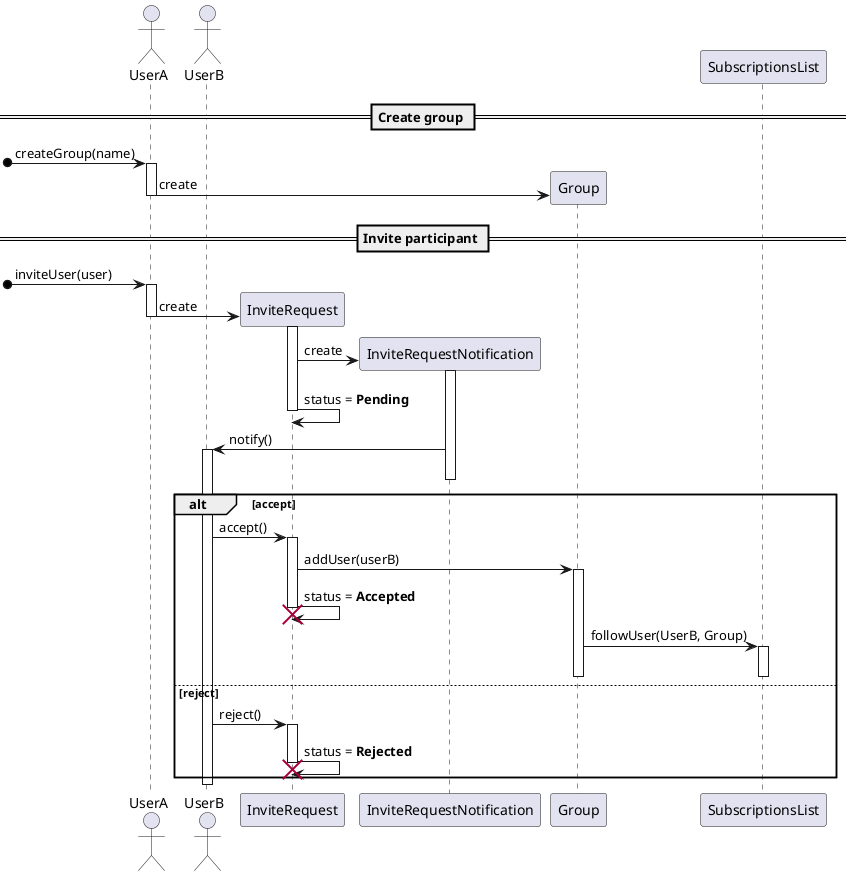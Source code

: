 @startuml
actor UserA
actor UserB
participant InviteRequest
participant InviteRequestNotification
participant Group

== Create group ==
[o-> UserA++: createGroup(name)
    UserA -> Group**: create
UserA--

== Invite participant ==

[o-> UserA++: inviteUser(user)
    UserA -> InviteRequest**: create
    UserA--
        InviteRequest++
        InviteRequest -> InviteRequestNotification**: create
        InviteRequestNotification++
        InviteRequest -> InviteRequest--: status = **Pending**
        InviteRequestNotification -> UserB++: notify()
        InviteRequestNotification--
        alt accept
            UserB -> InviteRequest++: accept()
                InviteRequest -> Group++: addUser(userB)
                InviteRequest -> InviteRequest!!: status = **Accepted**
                InviteRequest--
                Group -> SubscriptionsList++: followUser(UserB, Group)
                Group--
                SubscriptionsList--
        else reject
            UserB -> InviteRequest++: reject()
                InviteRequest -> InviteRequest!!: status = **Rejected**
                InviteRequest--
                Group--
        end
        UserB--
@enduml
